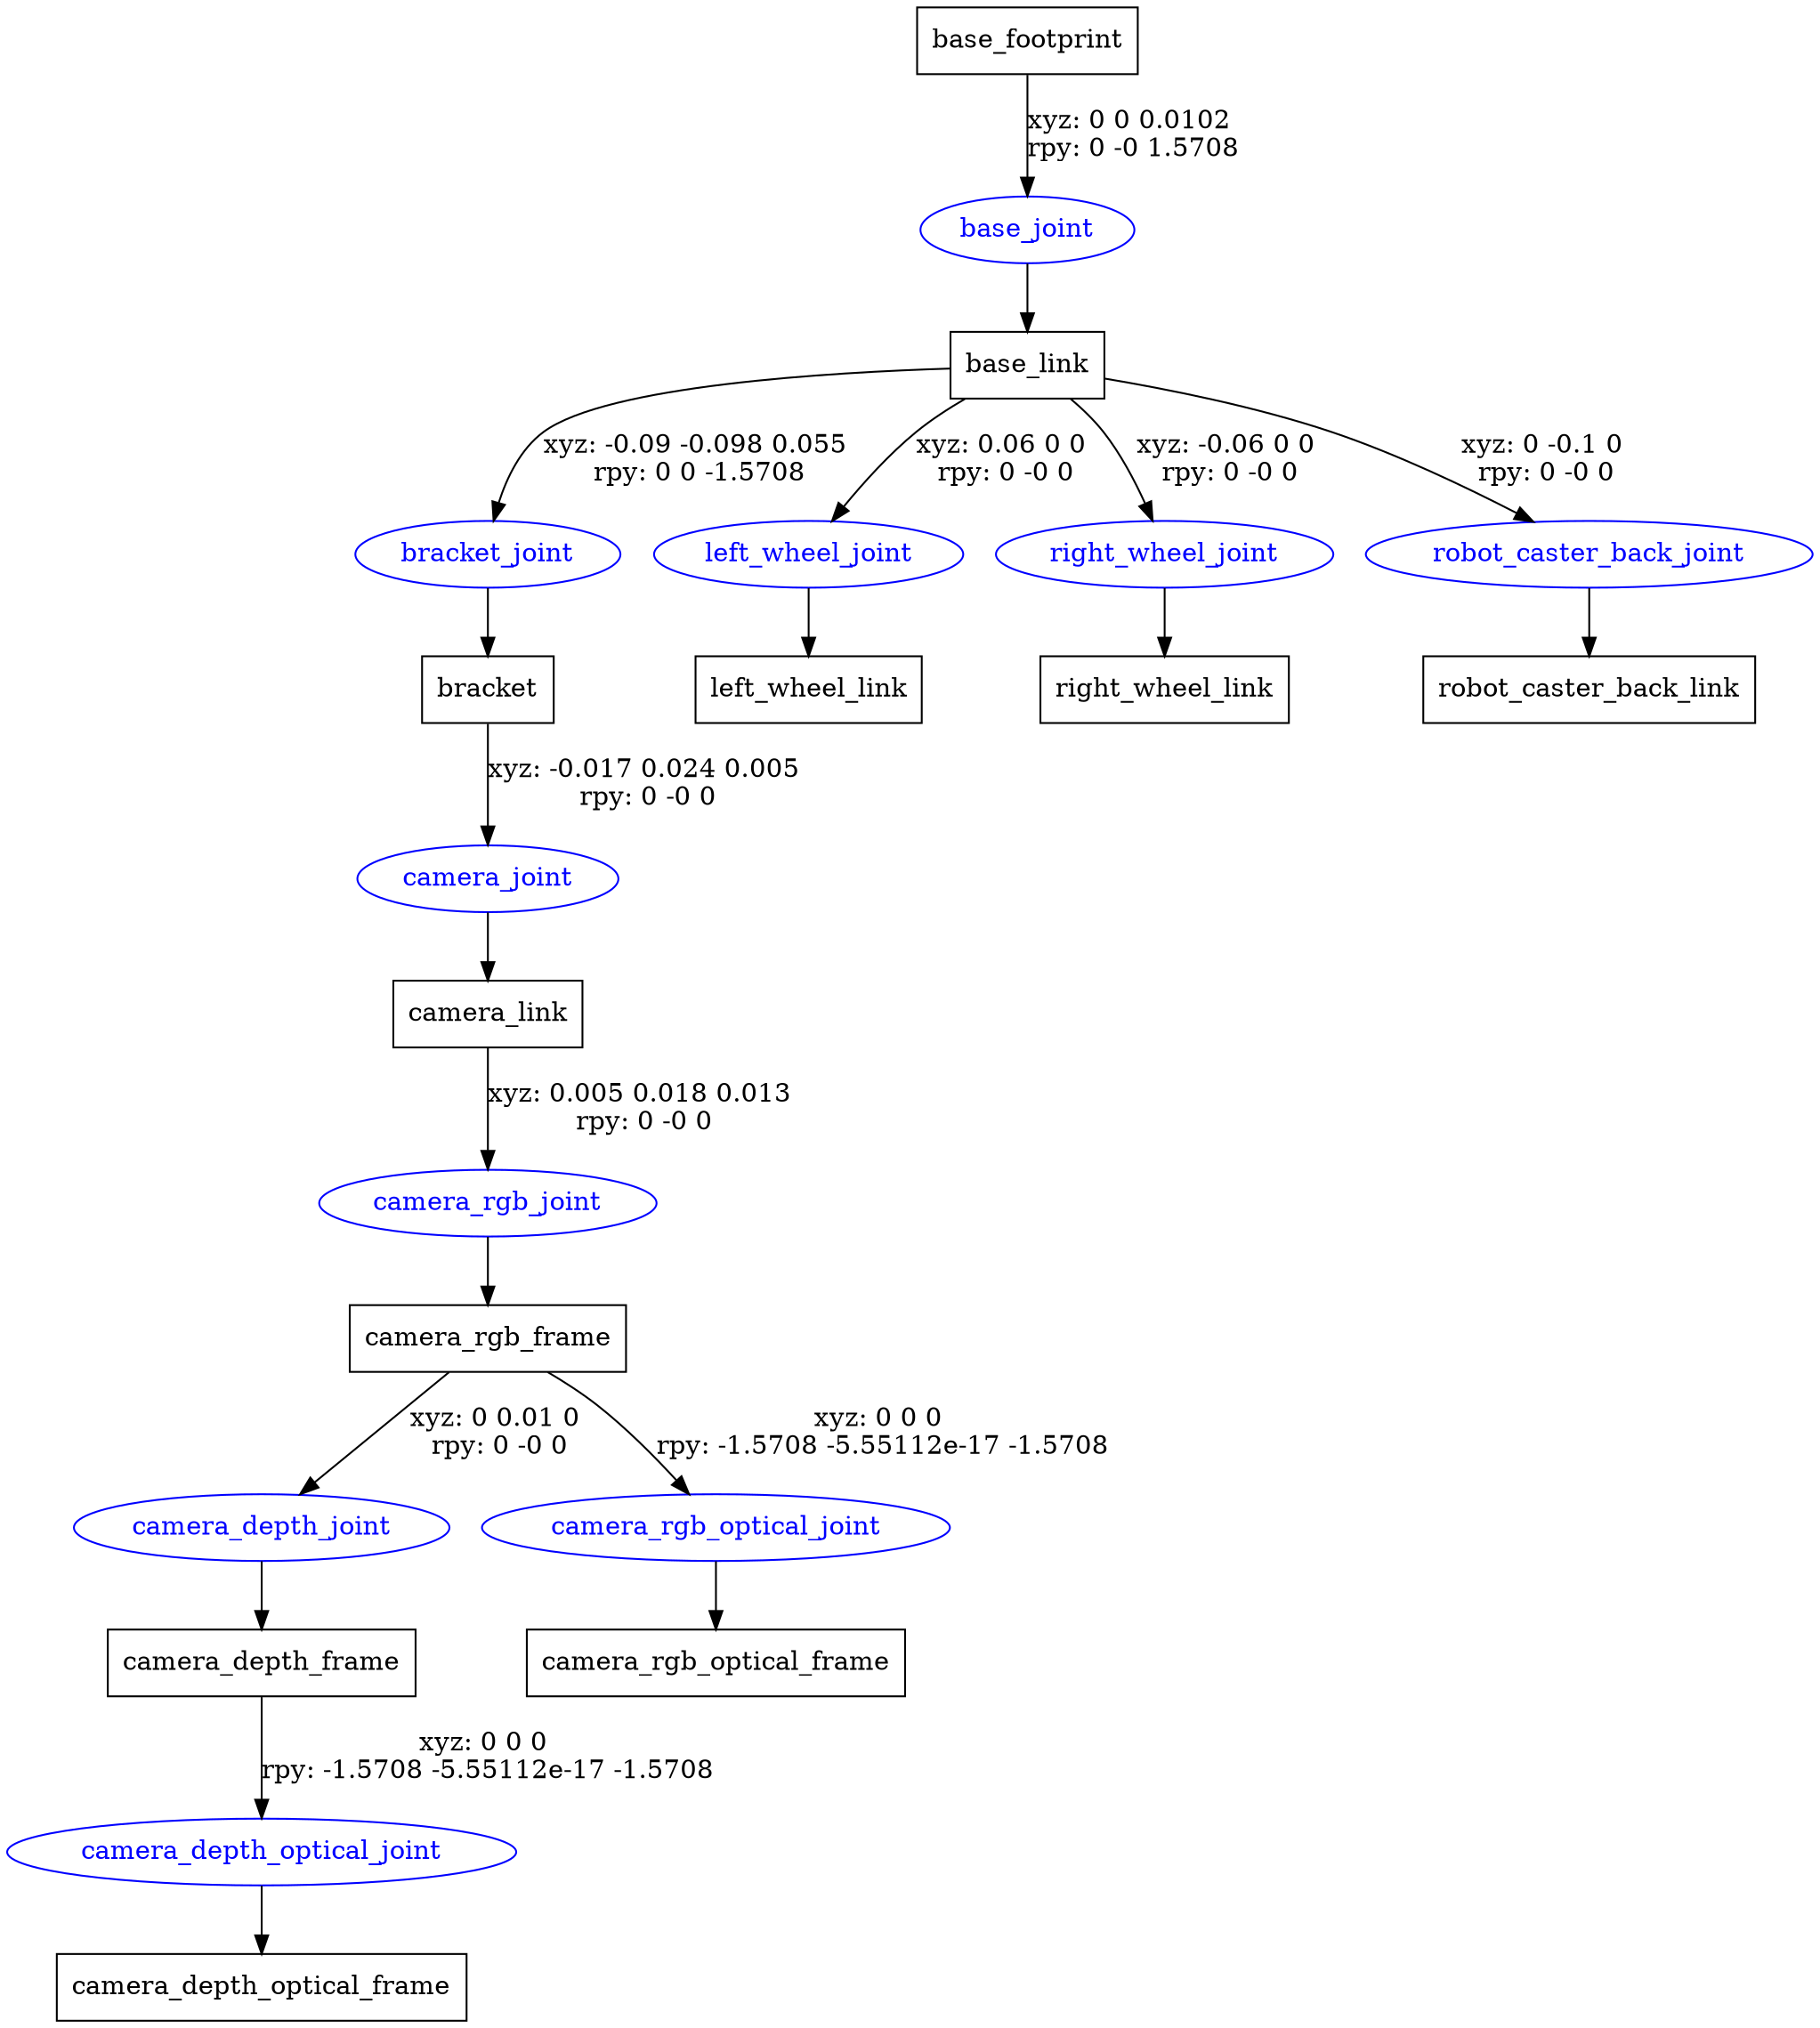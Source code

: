 digraph G {
node [shape=box];
"base_footprint" [label="base_footprint"];
"base_link" [label="base_link"];
"bracket" [label="bracket"];
"camera_link" [label="camera_link"];
"camera_rgb_frame" [label="camera_rgb_frame"];
"camera_depth_frame" [label="camera_depth_frame"];
"camera_depth_optical_frame" [label="camera_depth_optical_frame"];
"camera_rgb_optical_frame" [label="camera_rgb_optical_frame"];
"left_wheel_link" [label="left_wheel_link"];
"right_wheel_link" [label="right_wheel_link"];
"robot_caster_back_link" [label="robot_caster_back_link"];
node [shape=ellipse, color=blue, fontcolor=blue];
"base_footprint" -> "base_joint" [label="xyz: 0 0 0.0102 \nrpy: 0 -0 1.5708"]
"base_joint" -> "base_link"
"base_link" -> "bracket_joint" [label="xyz: -0.09 -0.098 0.055 \nrpy: 0 0 -1.5708"]
"bracket_joint" -> "bracket"
"bracket" -> "camera_joint" [label="xyz: -0.017 0.024 0.005 \nrpy: 0 -0 0"]
"camera_joint" -> "camera_link"
"camera_link" -> "camera_rgb_joint" [label="xyz: 0.005 0.018 0.013 \nrpy: 0 -0 0"]
"camera_rgb_joint" -> "camera_rgb_frame"
"camera_rgb_frame" -> "camera_depth_joint" [label="xyz: 0 0.01 0 \nrpy: 0 -0 0"]
"camera_depth_joint" -> "camera_depth_frame"
"camera_depth_frame" -> "camera_depth_optical_joint" [label="xyz: 0 0 0 \nrpy: -1.5708 -5.55112e-17 -1.5708"]
"camera_depth_optical_joint" -> "camera_depth_optical_frame"
"camera_rgb_frame" -> "camera_rgb_optical_joint" [label="xyz: 0 0 0 \nrpy: -1.5708 -5.55112e-17 -1.5708"]
"camera_rgb_optical_joint" -> "camera_rgb_optical_frame"
"base_link" -> "left_wheel_joint" [label="xyz: 0.06 0 0 \nrpy: 0 -0 0"]
"left_wheel_joint" -> "left_wheel_link"
"base_link" -> "right_wheel_joint" [label="xyz: -0.06 0 0 \nrpy: 0 -0 0"]
"right_wheel_joint" -> "right_wheel_link"
"base_link" -> "robot_caster_back_joint" [label="xyz: 0 -0.1 0 \nrpy: 0 -0 0"]
"robot_caster_back_joint" -> "robot_caster_back_link"
}
